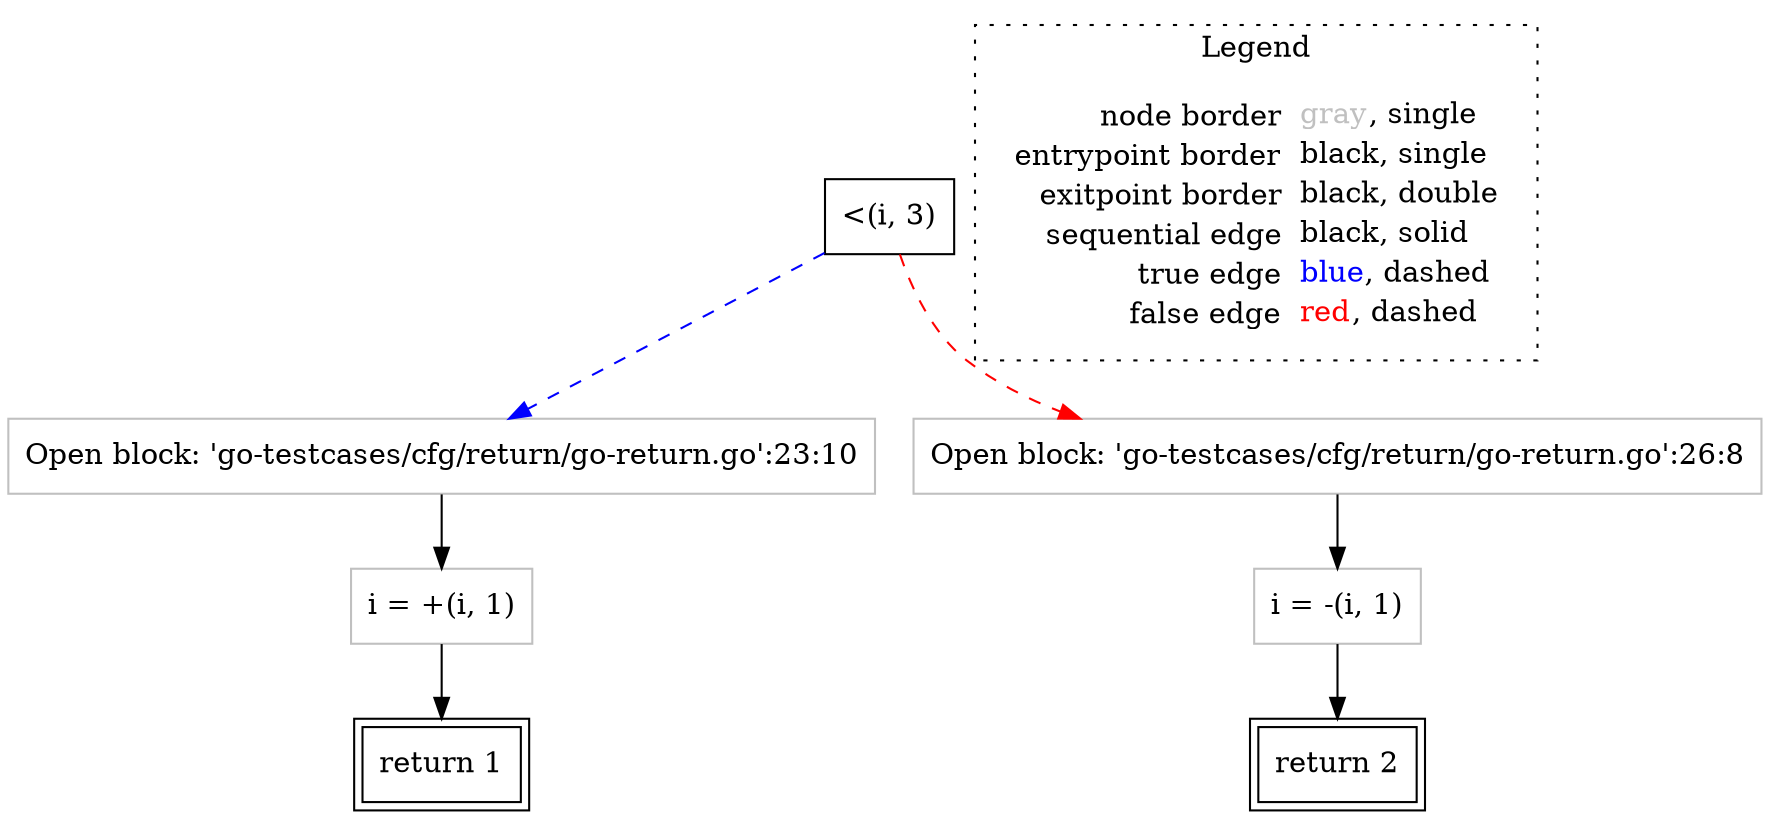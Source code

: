 digraph {
	"node0" [shape="rect",color="black",label=<&lt;(i, 3)>];
	"node1" [shape="rect",color="gray",label=<Open block: 'go-testcases/cfg/return/go-return.go':23:10>];
	"node2" [shape="rect",color="black",peripheries="2",label=<return 1>];
	"node3" [shape="rect",color="black",peripheries="2",label=<return 2>];
	"node4" [shape="rect",color="gray",label=<i = +(i, 1)>];
	"node5" [shape="rect",color="gray",label=<Open block: 'go-testcases/cfg/return/go-return.go':26:8>];
	"node6" [shape="rect",color="gray",label=<i = -(i, 1)>];
	"node1" -> "node4" [color="black"];
	"node0" -> "node1" [color="blue",style="dashed"];
	"node0" -> "node5" [color="red",style="dashed"];
	"node4" -> "node2" [color="black"];
	"node5" -> "node6" [color="black"];
	"node6" -> "node3" [color="black"];
subgraph cluster_legend {
	label="Legend";
	style=dotted;
	node [shape=plaintext];
	"legend" [label=<<table border="0" cellpadding="2" cellspacing="0" cellborder="0"><tr><td align="right">node border&nbsp;</td><td align="left"><font color="gray">gray</font>, single</td></tr><tr><td align="right">entrypoint border&nbsp;</td><td align="left"><font color="black">black</font>, single</td></tr><tr><td align="right">exitpoint border&nbsp;</td><td align="left"><font color="black">black</font>, double</td></tr><tr><td align="right">sequential edge&nbsp;</td><td align="left"><font color="black">black</font>, solid</td></tr><tr><td align="right">true edge&nbsp;</td><td align="left"><font color="blue">blue</font>, dashed</td></tr><tr><td align="right">false edge&nbsp;</td><td align="left"><font color="red">red</font>, dashed</td></tr></table>>];
}

}
